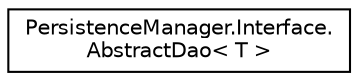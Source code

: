 digraph "Graphical Class Hierarchy"
{
  edge [fontname="Helvetica",fontsize="10",labelfontname="Helvetica",labelfontsize="10"];
  node [fontname="Helvetica",fontsize="10",shape=record];
  rankdir="LR";
  Node1 [label="PersistenceManager.Interface.\lAbstractDao\< T \>",height=0.2,width=0.4,color="black", fillcolor="white", style="filled",URL="$class_persistence_manager_1_1_interface_1_1_abstract_dao_3_01_t_01_4.html"];
}
